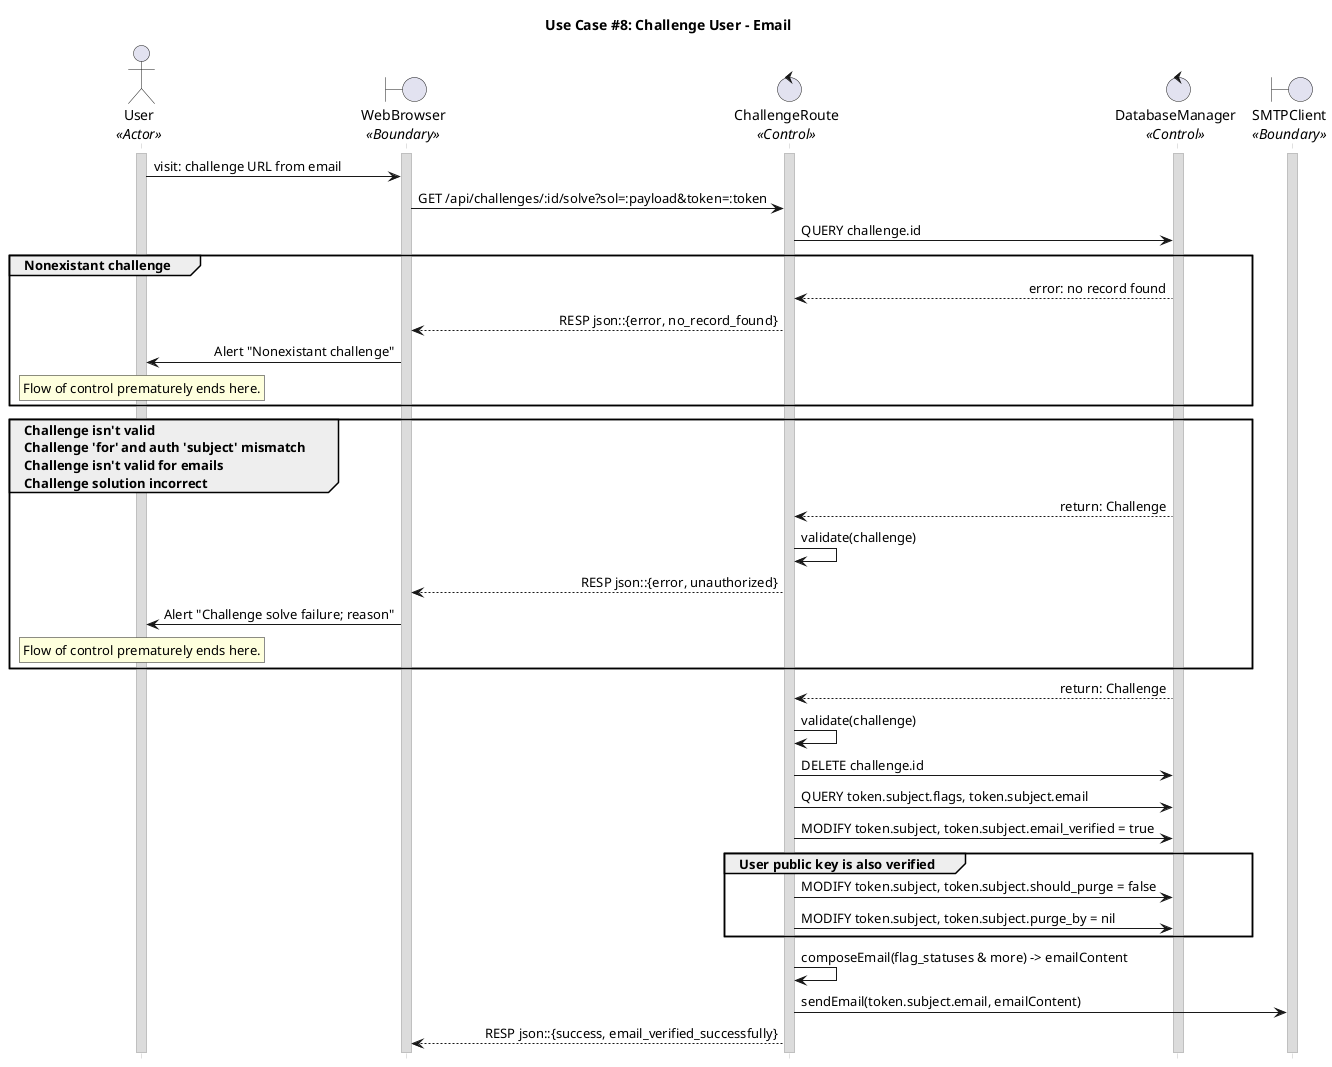 @startuml uc08_email
title "Use Case #8: Challenge User - Email"

'Styling goes here
hide footbox
skinparam stereotypePosition bottom
skinparam sequenceMessageAlign direction
skinparam sequence {
	LifeLineBorderColor #Silver
	LifeLineBackgroundColor #Gainsboro
}

'Setup the objects involved here
actor User as u <<Actor>>
boundary WebBrowser as wb <<Boundary>>
control ChallengeRoute as cr <<Control>>
control DatabaseManager as db <<Control>>
boundary SMTPClient as sc <<Boundary>>

'Setup persistent objects here
activate u
activate wb
activate cr
activate db
activate sc

'--- FLOW OF CONTROL STARTS HERE ---
'User gets an email with their challenge code and visits the link in their browser.
u -> wb: visit: challenge URL from email
wb -> cr: GET /api/challenges/:id/solve?sol=:payload&token=:token

'Server checks if the challenge is valid
cr -> db: QUERY challenge.id

'Case 1: The challenge doesn't exist
group Nonexistant challenge
	db --> cr: error: no record found
	cr --> wb: RESP json::{error, no_record_found}
	wb -> u: Alert "Nonexistant challenge"
	rnote over u
	Flow of control prematurely ends here.
	endrnote
end

'Case 2: The challenge is invalid, not for this user, not email challenge, or the solution is incorrect.
group Challenge isn't valid \nChallenge 'for' and auth 'subject' mismatch \nChallenge isn't valid for emails \nChallenge solution incorrect
	db --> cr: return: Challenge
	cr -> cr: validate(challenge)
	cr --> wb: RESP json::{error, unauthorized}
	wb -> u: Alert "Challenge solve failure; reason"
	rnote over u
	Flow of control prematurely ends here.
	endrnote
end

'Default case: challenge exists and is valid
db --> cr: return: Challenge
cr -> cr: validate(challenge)
cr -> db: DELETE challenge.id

'Query the database for the user flags.
cr -> db: QUERY token.subject.flags, token.subject.email

'Mark the user's email as verified
cr -> db: MODIFY token.subject, token.subject.email_verified = true

'Also unmark the user's account for deletion if the public key is verified.
group User public key is also verified
	cr -> db: MODIFY token.subject, token.subject.should_purge = false
	cr -> db: MODIFY token.subject, token.subject.purge_by = nil
end

'Email the user to inform of successful challenge completion and next steps.
cr -> cr: composeEmail(flag_statuses & more) -> emailContent
cr -> sc: sendEmail(token.subject.email, emailContent)

'Return the feedback to the user
cr --> wb: RESP json::{success, email_verified_successfully}
'--- FLOW OF CONTROL ENDS HERE   ---

@enduml
